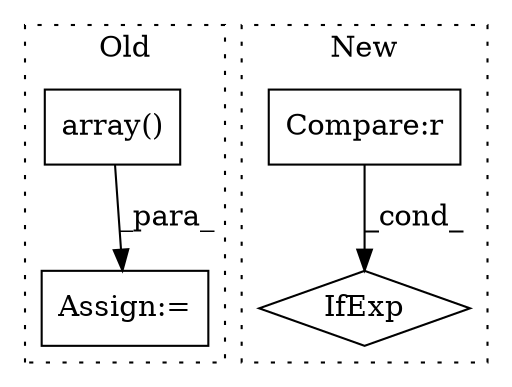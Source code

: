 digraph G {
subgraph cluster0 {
1 [label="array()" a="75" s="2852,2936" l="9,1" shape="box"];
4 [label="Assign:=" a="68" s="2849" l="3" shape="box"];
label = "Old";
style="dotted";
}
subgraph cluster1 {
2 [label="IfExp" a="51" s="2508,2562" l="16,18" shape="diamond"];
3 [label="Compare:r" a="40" s="2524" l="38" shape="box"];
label = "New";
style="dotted";
}
1 -> 4 [label="_para_"];
3 -> 2 [label="_cond_"];
}